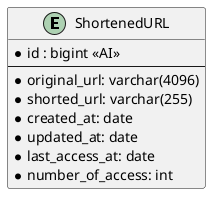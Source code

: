 @startuml DatabaseStructureUML

entity ShortenedURL {
    * id : bigint <<AI>>
    --
    * original_url: varchar(4096)
    * shorted_url: varchar(255)
    * created_at: date
    * updated_at: date
    /' URL statistics '/
    * last_access_at: date
    * number_of_access: int
}

@enduml
